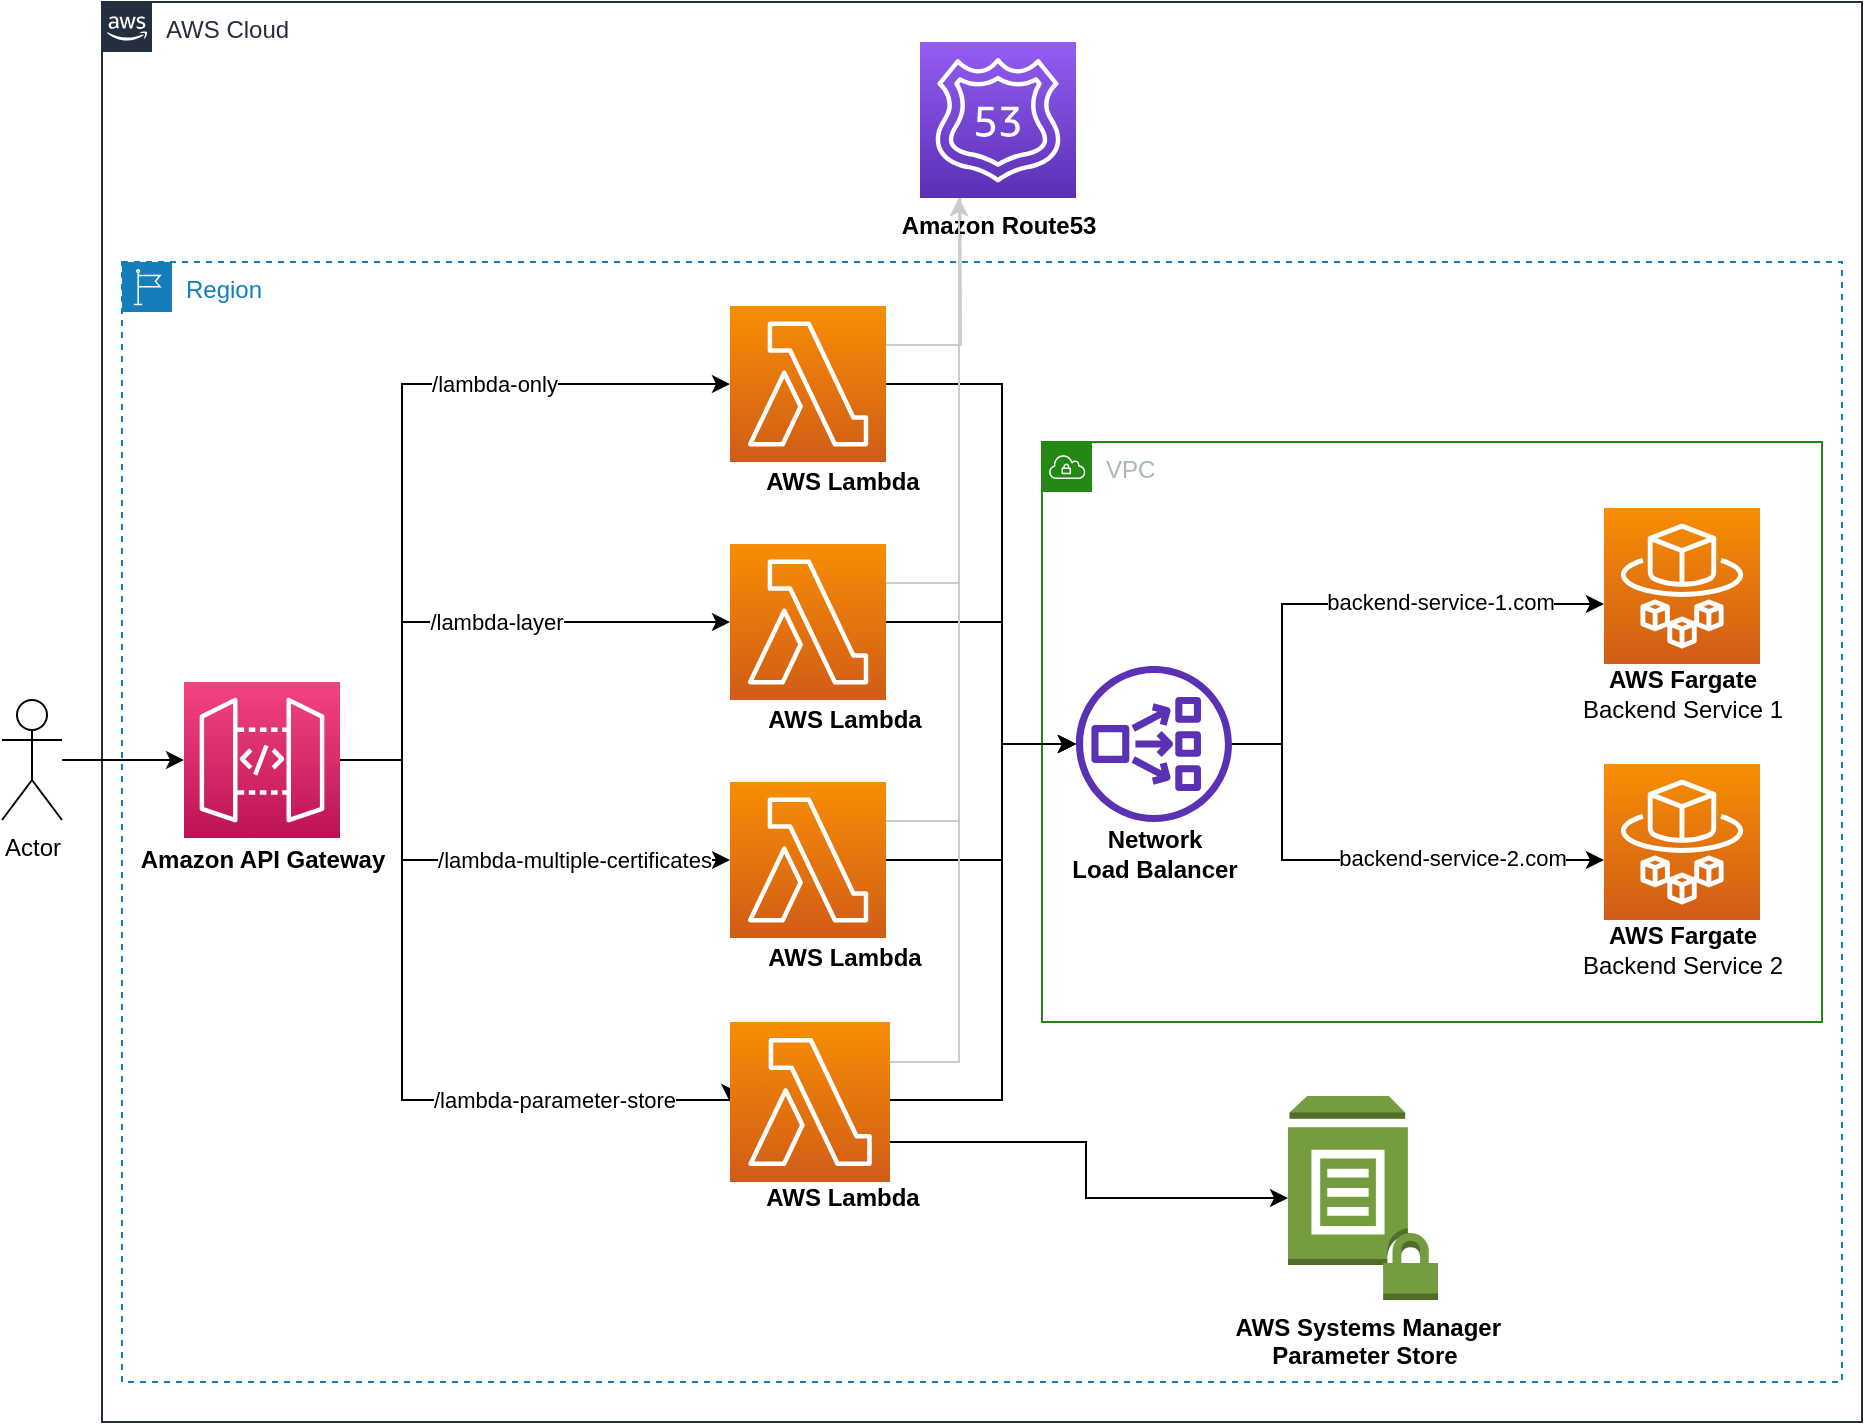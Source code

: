 <mxfile version="16.5.1" type="device" pages="6"><diagram id="MhpZDd6aWnfYThBoB_Y1" name="Overall Architecture"><mxGraphModel dx="1666" dy="860" grid="1" gridSize="10" guides="1" tooltips="1" connect="1" arrows="1" fold="1" page="1" pageScale="1" pageWidth="827" pageHeight="1169" math="0" shadow="0"><root><mxCell id="0"/><mxCell id="1" parent="0"/><mxCell id="s_FRf9hrB2kqXXOxKZpc-1" value="AWS Cloud" style="points=[[0,0],[0.25,0],[0.5,0],[0.75,0],[1,0],[1,0.25],[1,0.5],[1,0.75],[1,1],[0.75,1],[0.5,1],[0.25,1],[0,1],[0,0.75],[0,0.5],[0,0.25]];outlineConnect=0;gradientColor=none;html=1;whiteSpace=wrap;fontSize=12;fontStyle=0;shape=mxgraph.aws4.group;grIcon=mxgraph.aws4.group_aws_cloud_alt;strokeColor=#232F3E;fillColor=none;verticalAlign=top;align=left;spacingLeft=30;fontColor=#232F3E;dashed=0;" parent="1" vertex="1"><mxGeometry x="110" y="50" width="880" height="710" as="geometry"/></mxCell><mxCell id="s_FRf9hrB2kqXXOxKZpc-2" value="Region" style="points=[[0,0],[0.25,0],[0.5,0],[0.75,0],[1,0],[1,0.25],[1,0.5],[1,0.75],[1,1],[0.75,1],[0.5,1],[0.25,1],[0,1],[0,0.75],[0,0.5],[0,0.25]];outlineConnect=0;gradientColor=none;html=1;whiteSpace=wrap;fontSize=12;fontStyle=0;shape=mxgraph.aws4.group;grIcon=mxgraph.aws4.group_region;strokeColor=#147EBA;fillColor=none;verticalAlign=top;align=left;spacingLeft=30;fontColor=#147EBA;dashed=1;" parent="1" vertex="1"><mxGeometry x="120" y="180" width="860" height="560" as="geometry"/></mxCell><mxCell id="s_FRf9hrB2kqXXOxKZpc-3" value="/lambda-only" style="edgeStyle=orthogonalEdgeStyle;rounded=0;orthogonalLoop=1;jettySize=auto;html=1;entryX=0;entryY=0.5;entryDx=0;entryDy=0;entryPerimeter=0;" parent="1" source="s_FRf9hrB2kqXXOxKZpc-7" target="s_FRf9hrB2kqXXOxKZpc-12" edge="1"><mxGeometry x="0.381" relative="1" as="geometry"><Array as="points"><mxPoint x="260" y="429"/><mxPoint x="260" y="241"/></Array><mxPoint as="offset"/></mxGeometry></mxCell><mxCell id="s_FRf9hrB2kqXXOxKZpc-4" value="/lambda-parameter-store" style="edgeStyle=orthogonalEdgeStyle;rounded=0;orthogonalLoop=1;jettySize=auto;html=1;entryX=0;entryY=0.5;entryDx=0;entryDy=0;entryPerimeter=0;" parent="1" source="s_FRf9hrB2kqXXOxKZpc-7" target="s_FRf9hrB2kqXXOxKZpc-19" edge="1"><mxGeometry x="0.512" relative="1" as="geometry"><Array as="points"><mxPoint x="260" y="429"/><mxPoint x="260" y="599"/></Array><mxPoint as="offset"/></mxGeometry></mxCell><mxCell id="s_FRf9hrB2kqXXOxKZpc-5" value="/lambda-multiple-certificates" style="edgeStyle=orthogonalEdgeStyle;rounded=0;orthogonalLoop=1;jettySize=auto;html=1;entryX=0;entryY=0.5;entryDx=0;entryDy=0;entryPerimeter=0;" parent="1" source="s_FRf9hrB2kqXXOxKZpc-7" target="s_FRf9hrB2kqXXOxKZpc-16" edge="1"><mxGeometry x="0.36" relative="1" as="geometry"><Array as="points"><mxPoint x="260" y="429"/><mxPoint x="260" y="479"/></Array><mxPoint as="offset"/></mxGeometry></mxCell><mxCell id="s_FRf9hrB2kqXXOxKZpc-6" value="/lambda-layer" style="edgeStyle=orthogonalEdgeStyle;rounded=0;orthogonalLoop=1;jettySize=auto;html=1;entryX=0;entryY=0.5;entryDx=0;entryDy=0;entryPerimeter=0;" parent="1" source="s_FRf9hrB2kqXXOxKZpc-7" target="s_FRf9hrB2kqXXOxKZpc-14" edge="1"><mxGeometry x="0.11" relative="1" as="geometry"><Array as="points"><mxPoint x="260" y="429"/><mxPoint x="260" y="360"/></Array><mxPoint as="offset"/></mxGeometry></mxCell><mxCell id="s_FRf9hrB2kqXXOxKZpc-7" value="" style="points=[[0,0,0],[0.25,0,0],[0.5,0,0],[0.75,0,0],[1,0,0],[0,1,0],[0.25,1,0],[0.5,1,0],[0.75,1,0],[1,1,0],[0,0.25,0],[0,0.5,0],[0,0.75,0],[1,0.25,0],[1,0.5,0],[1,0.75,0]];outlineConnect=0;fontColor=#232F3E;gradientColor=#F34482;gradientDirection=north;fillColor=#BC1356;strokeColor=#ffffff;dashed=0;verticalLabelPosition=bottom;verticalAlign=top;align=center;html=1;fontSize=12;fontStyle=0;aspect=fixed;shape=mxgraph.aws4.resourceIcon;resIcon=mxgraph.aws4.api_gateway;" parent="1" vertex="1"><mxGeometry x="151" y="390" width="78" height="78" as="geometry"/></mxCell><mxCell id="s_FRf9hrB2kqXXOxKZpc-8" value="VPC" style="points=[[0,0],[0.25,0],[0.5,0],[0.75,0],[1,0],[1,0.25],[1,0.5],[1,0.75],[1,1],[0.75,1],[0.5,1],[0.25,1],[0,1],[0,0.75],[0,0.5],[0,0.25]];outlineConnect=0;gradientColor=none;html=1;whiteSpace=wrap;fontSize=12;fontStyle=0;shape=mxgraph.aws4.group;grIcon=mxgraph.aws4.group_vpc;strokeColor=#248814;fillColor=none;verticalAlign=top;align=left;spacingLeft=30;fontColor=#AAB7B8;dashed=0;" parent="1" vertex="1"><mxGeometry x="580" y="270" width="390" height="290" as="geometry"/></mxCell><mxCell id="s_FRf9hrB2kqXXOxKZpc-10" style="edgeStyle=orthogonalEdgeStyle;rounded=0;orthogonalLoop=1;jettySize=auto;html=1;exitX=1;exitY=0.25;exitDx=0;exitDy=0;exitPerimeter=0;strokeColor=#CCCCCC;" parent="1" source="s_FRf9hrB2kqXXOxKZpc-12" edge="1"><mxGeometry relative="1" as="geometry"><mxPoint x="539" y="108" as="targetPoint"/></mxGeometry></mxCell><mxCell id="s_FRf9hrB2kqXXOxKZpc-11" style="edgeStyle=orthogonalEdgeStyle;rounded=0;orthogonalLoop=1;jettySize=auto;html=1;" parent="1" source="s_FRf9hrB2kqXXOxKZpc-12" target="s_FRf9hrB2kqXXOxKZpc-34" edge="1"><mxGeometry relative="1" as="geometry"><Array as="points"><mxPoint x="560" y="241"/><mxPoint x="560" y="421"/></Array></mxGeometry></mxCell><mxCell id="s_FRf9hrB2kqXXOxKZpc-12" value="" style="points=[[0,0,0],[0.25,0,0],[0.5,0,0],[0.75,0,0],[1,0,0],[0,1,0],[0.25,1,0],[0.5,1,0],[0.75,1,0],[1,1,0],[0,0.25,0],[0,0.5,0],[0,0.75,0],[1,0.25,0],[1,0.5,0],[1,0.75,0]];outlineConnect=0;fontColor=#232F3E;gradientColor=#F78E04;gradientDirection=north;fillColor=#D05C17;strokeColor=#ffffff;dashed=0;verticalLabelPosition=bottom;verticalAlign=top;align=center;html=1;fontSize=12;fontStyle=0;aspect=fixed;shape=mxgraph.aws4.resourceIcon;resIcon=mxgraph.aws4.lambda;" parent="1" vertex="1"><mxGeometry x="424" y="202" width="78" height="78" as="geometry"/></mxCell><mxCell id="s_FRf9hrB2kqXXOxKZpc-13" style="edgeStyle=orthogonalEdgeStyle;rounded=0;orthogonalLoop=1;jettySize=auto;html=1;" parent="1" source="s_FRf9hrB2kqXXOxKZpc-14" target="s_FRf9hrB2kqXXOxKZpc-34" edge="1"><mxGeometry relative="1" as="geometry"><Array as="points"><mxPoint x="560" y="360"/><mxPoint x="560" y="421"/></Array></mxGeometry></mxCell><mxCell id="s_FRf9hrB2kqXXOxKZpc-14" value="" style="points=[[0,0,0],[0.25,0,0],[0.5,0,0],[0.75,0,0],[1,0,0],[0,1,0],[0.25,1,0],[0.5,1,0],[0.75,1,0],[1,1,0],[0,0.25,0],[0,0.5,0],[0,0.75,0],[1,0.25,0],[1,0.5,0],[1,0.75,0]];outlineConnect=0;fontColor=#232F3E;gradientColor=#F78E04;gradientDirection=north;fillColor=#D05C17;strokeColor=#ffffff;dashed=0;verticalLabelPosition=bottom;verticalAlign=top;align=center;html=1;fontSize=12;fontStyle=0;aspect=fixed;shape=mxgraph.aws4.resourceIcon;resIcon=mxgraph.aws4.lambda;" parent="1" vertex="1"><mxGeometry x="424" y="321" width="78" height="78" as="geometry"/></mxCell><mxCell id="s_FRf9hrB2kqXXOxKZpc-15" style="edgeStyle=orthogonalEdgeStyle;rounded=0;orthogonalLoop=1;jettySize=auto;html=1;" parent="1" source="s_FRf9hrB2kqXXOxKZpc-16" target="s_FRf9hrB2kqXXOxKZpc-34" edge="1"><mxGeometry relative="1" as="geometry"><Array as="points"><mxPoint x="560" y="479"/><mxPoint x="560" y="421"/></Array></mxGeometry></mxCell><mxCell id="s_FRf9hrB2kqXXOxKZpc-16" value="" style="points=[[0,0,0],[0.25,0,0],[0.5,0,0],[0.75,0,0],[1,0,0],[0,1,0],[0.25,1,0],[0.5,1,0],[0.75,1,0],[1,1,0],[0,0.25,0],[0,0.5,0],[0,0.75,0],[1,0.25,0],[1,0.5,0],[1,0.75,0]];outlineConnect=0;fontColor=#232F3E;gradientColor=#F78E04;gradientDirection=north;fillColor=#D05C17;strokeColor=#ffffff;dashed=0;verticalLabelPosition=bottom;verticalAlign=top;align=center;html=1;fontSize=12;fontStyle=0;aspect=fixed;shape=mxgraph.aws4.resourceIcon;resIcon=mxgraph.aws4.lambda;" parent="1" vertex="1"><mxGeometry x="424" y="440" width="78" height="78" as="geometry"/></mxCell><mxCell id="s_FRf9hrB2kqXXOxKZpc-18" style="edgeStyle=orthogonalEdgeStyle;rounded=0;orthogonalLoop=1;jettySize=auto;html=1;" parent="1" source="s_FRf9hrB2kqXXOxKZpc-19" target="s_FRf9hrB2kqXXOxKZpc-34" edge="1"><mxGeometry relative="1" as="geometry"><Array as="points"><mxPoint x="560" y="599"/><mxPoint x="560" y="421"/></Array></mxGeometry></mxCell><mxCell id="N-yUH4QKTI9oYyl8wzSP-1" style="edgeStyle=orthogonalEdgeStyle;rounded=0;orthogonalLoop=1;jettySize=auto;html=1;" edge="1" parent="1" source="s_FRf9hrB2kqXXOxKZpc-19" target="s_FRf9hrB2kqXXOxKZpc-23"><mxGeometry relative="1" as="geometry"><Array as="points"><mxPoint x="602" y="620"/><mxPoint x="602" y="648"/></Array></mxGeometry></mxCell><mxCell id="s_FRf9hrB2kqXXOxKZpc-19" value="" style="points=[[0,0,0],[0.25,0,0],[0.5,0,0],[0.75,0,0],[1,0,0],[0,1,0],[0.25,1,0],[0.5,1,0],[0.75,1,0],[1,1,0],[0,0.25,0],[0,0.5,0],[0,0.75,0],[1,0.25,0],[1,0.5,0],[1,0.75,0]];outlineConnect=0;fontColor=#232F3E;gradientColor=#F78E04;gradientDirection=north;fillColor=#D05C17;strokeColor=#ffffff;dashed=0;verticalLabelPosition=bottom;verticalAlign=top;align=center;html=1;fontSize=12;fontStyle=0;aspect=fixed;shape=mxgraph.aws4.resourceIcon;resIcon=mxgraph.aws4.lambda;" parent="1" vertex="1"><mxGeometry x="424" y="560" width="80" height="80" as="geometry"/></mxCell><mxCell id="s_FRf9hrB2kqXXOxKZpc-20" style="edgeStyle=orthogonalEdgeStyle;rounded=0;orthogonalLoop=1;jettySize=auto;html=1;entryX=0;entryY=0.5;entryDx=0;entryDy=0;entryPerimeter=0;" parent="1" source="s_FRf9hrB2kqXXOxKZpc-21" target="s_FRf9hrB2kqXXOxKZpc-7" edge="1"><mxGeometry relative="1" as="geometry"/></mxCell><mxCell id="s_FRf9hrB2kqXXOxKZpc-21" value="Actor" style="shape=umlActor;verticalLabelPosition=bottom;verticalAlign=top;html=1;outlineConnect=0;" parent="1" vertex="1"><mxGeometry x="60" y="399" width="30" height="60" as="geometry"/></mxCell><mxCell id="s_FRf9hrB2kqXXOxKZpc-22" value="" style="points=[[0,0,0],[0.25,0,0],[0.5,0,0],[0.75,0,0],[1,0,0],[0,1,0],[0.25,1,0],[0.5,1,0],[0.75,1,0],[1,1,0],[0,0.25,0],[0,0.5,0],[0,0.75,0],[1,0.25,0],[1,0.5,0],[1,0.75,0]];outlineConnect=0;fontColor=#232F3E;gradientColor=#F78E04;gradientDirection=north;fillColor=#D05C17;strokeColor=#ffffff;dashed=0;verticalLabelPosition=bottom;verticalAlign=top;align=center;html=1;fontSize=12;fontStyle=0;aspect=fixed;shape=mxgraph.aws4.resourceIcon;resIcon=mxgraph.aws4.fargate;" parent="1" vertex="1"><mxGeometry x="861" y="431" width="78" height="78" as="geometry"/></mxCell><mxCell id="s_FRf9hrB2kqXXOxKZpc-23" value="&lt;b&gt;&amp;nbsp;AWS Systems Manager&lt;br&gt;Parameter Store&lt;/b&gt;" style="outlineConnect=0;dashed=0;verticalLabelPosition=bottom;verticalAlign=top;align=center;html=1;shape=mxgraph.aws3.parameter_store;fillColor=#759C3E;gradientColor=none;" parent="1" vertex="1"><mxGeometry x="703" y="597" width="75" height="102" as="geometry"/></mxCell><mxCell id="s_FRf9hrB2kqXXOxKZpc-24" value="&lt;b style=&quot;color: rgb(0 , 0 , 0)&quot;&gt;Amazon Route53&lt;/b&gt;" style="points=[[0,0,0],[0.25,0,0],[0.5,0,0],[0.75,0,0],[1,0,0],[0,1,0],[0.25,1,0],[0.5,1,0],[0.75,1,0],[1,1,0],[0,0.25,0],[0,0.5,0],[0,0.75,0],[1,0.25,0],[1,0.5,0],[1,0.75,0]];outlineConnect=0;fontColor=#232F3E;gradientColor=#945DF2;gradientDirection=north;fillColor=#5A30B5;strokeColor=#ffffff;dashed=0;verticalLabelPosition=bottom;verticalAlign=top;align=center;html=1;fontSize=12;fontStyle=0;aspect=fixed;shape=mxgraph.aws4.resourceIcon;resIcon=mxgraph.aws4.route_53;" parent="1" vertex="1"><mxGeometry x="519" y="70" width="78" height="78" as="geometry"/></mxCell><mxCell id="s_FRf9hrB2kqXXOxKZpc-25" style="edgeStyle=orthogonalEdgeStyle;rounded=0;orthogonalLoop=1;jettySize=auto;html=1;exitX=1;exitY=0.25;exitDx=0;exitDy=0;exitPerimeter=0;entryX=0.25;entryY=1;entryDx=0;entryDy=0;entryPerimeter=0;strokeColor=#CCCCCC;" parent="1" source="s_FRf9hrB2kqXXOxKZpc-14" target="s_FRf9hrB2kqXXOxKZpc-24" edge="1"><mxGeometry relative="1" as="geometry"><mxPoint x="529" y="231.5" as="sourcePoint"/><mxPoint x="548.5" y="78" as="targetPoint"/></mxGeometry></mxCell><mxCell id="s_FRf9hrB2kqXXOxKZpc-26" style="edgeStyle=orthogonalEdgeStyle;rounded=0;orthogonalLoop=1;jettySize=auto;html=1;exitX=1;exitY=0.25;exitDx=0;exitDy=0;exitPerimeter=0;entryX=0.25;entryY=1;entryDx=0;entryDy=0;entryPerimeter=0;strokeColor=#CCCCCC;" parent="1" source="s_FRf9hrB2kqXXOxKZpc-16" target="s_FRf9hrB2kqXXOxKZpc-24" edge="1"><mxGeometry relative="1" as="geometry"><mxPoint x="529" y="350.5" as="sourcePoint"/><mxPoint x="548.5" y="78" as="targetPoint"/></mxGeometry></mxCell><mxCell id="s_FRf9hrB2kqXXOxKZpc-27" style="edgeStyle=orthogonalEdgeStyle;rounded=0;orthogonalLoop=1;jettySize=auto;html=1;exitX=1;exitY=0.25;exitDx=0;exitDy=0;exitPerimeter=0;strokeColor=#CCCCCC;entryX=0.25;entryY=1;entryDx=0;entryDy=0;entryPerimeter=0;" parent="1" source="s_FRf9hrB2kqXXOxKZpc-19" target="s_FRf9hrB2kqXXOxKZpc-24" edge="1"><mxGeometry relative="1" as="geometry"><mxPoint x="529" y="469.5" as="sourcePoint"/><mxPoint x="540" y="110" as="targetPoint"/></mxGeometry></mxCell><mxCell id="s_FRf9hrB2kqXXOxKZpc-28" value="&lt;b&gt;Amazon API Gateway&lt;/b&gt;" style="text;html=1;resizable=0;autosize=1;align=center;verticalAlign=middle;points=[];fillColor=none;strokeColor=none;rounded=0;" parent="1" vertex="1"><mxGeometry x="120" y="469" width="140" height="20" as="geometry"/></mxCell><mxCell id="s_FRf9hrB2kqXXOxKZpc-29" value="&lt;b&gt;Network&lt;br&gt;Load Balancer&lt;br&gt;&lt;/b&gt;" style="text;html=1;resizable=0;autosize=1;align=center;verticalAlign=middle;points=[];fillColor=none;strokeColor=none;rounded=0;" parent="1" vertex="1"><mxGeometry x="586" y="461" width="100" height="30" as="geometry"/></mxCell><mxCell id="s_FRf9hrB2kqXXOxKZpc-30" value="&lt;b&gt;AWS Lambda&lt;/b&gt;" style="text;html=1;resizable=0;autosize=1;align=center;verticalAlign=middle;points=[];fillColor=none;strokeColor=none;rounded=0;" parent="1" vertex="1"><mxGeometry x="435" y="280" width="90" height="20" as="geometry"/></mxCell><mxCell id="s_FRf9hrB2kqXXOxKZpc-32" value="" style="edgeStyle=orthogonalEdgeStyle;rounded=0;orthogonalLoop=1;jettySize=auto;html=1;strokeColor=#000000;" parent="1" source="s_FRf9hrB2kqXXOxKZpc-34" target="s_FRf9hrB2kqXXOxKZpc-22" edge="1"><mxGeometry relative="1" as="geometry"><Array as="points"><mxPoint x="700" y="421"/><mxPoint x="700" y="479"/></Array></mxGeometry></mxCell><mxCell id="HND5RiJotAYheqy2FBol-2" value="backend-service-2.com" style="edgeLabel;html=1;align=center;verticalAlign=middle;resizable=0;points=[];" parent="s_FRf9hrB2kqXXOxKZpc-32" vertex="1" connectable="0"><mxGeometry x="0.377" y="1" relative="1" as="geometry"><mxPoint as="offset"/></mxGeometry></mxCell><mxCell id="s_FRf9hrB2kqXXOxKZpc-33" style="edgeStyle=orthogonalEdgeStyle;rounded=0;orthogonalLoop=1;jettySize=auto;html=1;" parent="1" source="s_FRf9hrB2kqXXOxKZpc-34" target="s_FRf9hrB2kqXXOxKZpc-36" edge="1"><mxGeometry relative="1" as="geometry"><Array as="points"><mxPoint x="700" y="421"/><mxPoint x="700" y="351"/></Array></mxGeometry></mxCell><mxCell id="HND5RiJotAYheqy2FBol-1" value="backend-service-1.com" style="edgeLabel;html=1;align=center;verticalAlign=middle;resizable=0;points=[];" parent="s_FRf9hrB2kqXXOxKZpc-33" vertex="1" connectable="0"><mxGeometry x="0.354" y="-1" relative="1" as="geometry"><mxPoint y="-2" as="offset"/></mxGeometry></mxCell><mxCell id="s_FRf9hrB2kqXXOxKZpc-34" value="" style="outlineConnect=0;fontColor=#232F3E;gradientColor=none;fillColor=#5A30B5;strokeColor=none;dashed=0;verticalLabelPosition=bottom;verticalAlign=top;align=center;html=1;fontSize=12;fontStyle=0;aspect=fixed;pointerEvents=1;shape=mxgraph.aws4.network_load_balancer;" parent="1" vertex="1"><mxGeometry x="597" y="382" width="78" height="78" as="geometry"/></mxCell><mxCell id="s_FRf9hrB2kqXXOxKZpc-35" value="&lt;b&gt;AWS Fargate&lt;/b&gt;&lt;br&gt;Backend Service 1" style="text;html=1;resizable=0;autosize=1;align=center;verticalAlign=middle;points=[];fillColor=none;strokeColor=none;rounded=0;" parent="1" vertex="1"><mxGeometry x="840" y="381" width="120" height="30" as="geometry"/></mxCell><mxCell id="s_FRf9hrB2kqXXOxKZpc-36" value="" style="points=[[0,0,0],[0.25,0,0],[0.5,0,0],[0.75,0,0],[1,0,0],[0,1,0],[0.25,1,0],[0.5,1,0],[0.75,1,0],[1,1,0],[0,0.25,0],[0,0.5,0],[0,0.75,0],[1,0.25,0],[1,0.5,0],[1,0.75,0]];outlineConnect=0;fontColor=#232F3E;gradientColor=#F78E04;gradientDirection=north;fillColor=#D05C17;strokeColor=#ffffff;dashed=0;verticalLabelPosition=bottom;verticalAlign=top;align=center;html=1;fontSize=12;fontStyle=0;aspect=fixed;shape=mxgraph.aws4.resourceIcon;resIcon=mxgraph.aws4.fargate;" parent="1" vertex="1"><mxGeometry x="861" y="303" width="78" height="78" as="geometry"/></mxCell><mxCell id="s_FRf9hrB2kqXXOxKZpc-38" value="&lt;b&gt;AWS Fargate&lt;/b&gt;&lt;br&gt;Backend Service 2" style="text;html=1;resizable=0;autosize=1;align=center;verticalAlign=middle;points=[];fillColor=none;strokeColor=none;rounded=0;" parent="1" vertex="1"><mxGeometry x="840" y="509" width="120" height="30" as="geometry"/></mxCell><mxCell id="s_FRf9hrB2kqXXOxKZpc-39" value="&lt;b&gt;AWS Lambda&lt;/b&gt;" style="text;html=1;resizable=0;autosize=1;align=center;verticalAlign=middle;points=[];fillColor=none;strokeColor=none;rounded=0;" parent="1" vertex="1"><mxGeometry x="435.5" y="399" width="90" height="20" as="geometry"/></mxCell><mxCell id="s_FRf9hrB2kqXXOxKZpc-40" value="&lt;b&gt;AWS Lambda&lt;/b&gt;" style="text;html=1;resizable=0;autosize=1;align=center;verticalAlign=middle;points=[];fillColor=none;strokeColor=none;rounded=0;" parent="1" vertex="1"><mxGeometry x="435.5" y="518" width="90" height="20" as="geometry"/></mxCell><mxCell id="s_FRf9hrB2kqXXOxKZpc-41" value="&lt;b&gt;AWS Lambda&lt;/b&gt;" style="text;html=1;resizable=0;autosize=1;align=center;verticalAlign=middle;points=[];fillColor=none;strokeColor=none;rounded=0;" parent="1" vertex="1"><mxGeometry x="435" y="638" width="90" height="20" as="geometry"/></mxCell></root></mxGraphModel></diagram><diagram name="Understanding mTLS in Lambda" id="hsp0MY10d-qVjtRXnxW5"><mxGraphModel dx="1666" dy="860" grid="1" gridSize="10" guides="1" tooltips="1" connect="1" arrows="1" fold="1" page="1" pageScale="1" pageWidth="827" pageHeight="1169" math="0" shadow="0"><root><mxCell id="_wjxX4aGDsCLuyd8ZhEU-0"/><mxCell id="_wjxX4aGDsCLuyd8ZhEU-1" parent="_wjxX4aGDsCLuyd8ZhEU-0"/><mxCell id="_wjxX4aGDsCLuyd8ZhEU-18" value="" style="whiteSpace=wrap;html=1;aspect=fixed;" parent="_wjxX4aGDsCLuyd8ZhEU-1" vertex="1"><mxGeometry x="71" y="80" width="240" height="240" as="geometry"/></mxCell><mxCell id="_wjxX4aGDsCLuyd8ZhEU-19" value="" style="points=[[0,0,0],[0.25,0,0],[0.5,0,0],[0.75,0,0],[1,0,0],[0,1,0],[0.25,1,0],[0.5,1,0],[0.75,1,0],[1,1,0],[0,0.25,0],[0,0.5,0],[0,0.75,0],[1,0.25,0],[1,0.5,0],[1,0.75,0]];outlineConnect=0;fontColor=#232F3E;gradientColor=#F78E04;gradientDirection=north;fillColor=#D05C17;strokeColor=#ffffff;dashed=0;verticalLabelPosition=bottom;verticalAlign=top;align=center;html=1;fontSize=12;fontStyle=0;aspect=fixed;shape=mxgraph.aws4.resourceIcon;resIcon=mxgraph.aws4.lambda;" parent="_wjxX4aGDsCLuyd8ZhEU-1" vertex="1"><mxGeometry x="71" y="80" width="40" height="40" as="geometry"/></mxCell><mxCell id="_wjxX4aGDsCLuyd8ZhEU-20" value="" style="whiteSpace=wrap;html=1;aspect=fixed;" parent="_wjxX4aGDsCLuyd8ZhEU-1" vertex="1"><mxGeometry x="481" y="80" width="240" height="240" as="geometry"/></mxCell><mxCell id="_wjxX4aGDsCLuyd8ZhEU-21" value="" style="points=[[0,0,0],[0.25,0,0],[0.5,0,0],[0.75,0,0],[1,0,0],[0,1,0],[0.25,1,0],[0.5,1,0],[0.75,1,0],[1,1,0],[0,0.25,0],[0,0.5,0],[0,0.75,0],[1,0.25,0],[1,0.5,0],[1,0.75,0]];outlineConnect=0;fontColor=#232F3E;gradientColor=#F78E04;gradientDirection=north;fillColor=#D05C17;strokeColor=#ffffff;dashed=0;verticalLabelPosition=bottom;verticalAlign=top;align=center;html=1;fontSize=12;fontStyle=0;aspect=fixed;shape=mxgraph.aws4.resourceIcon;resIcon=mxgraph.aws4.fargate;" parent="_wjxX4aGDsCLuyd8ZhEU-1" vertex="1"><mxGeometry x="481" y="80" width="40" height="40" as="geometry"/></mxCell><mxCell id="_wjxX4aGDsCLuyd8ZhEU-22" value="TrustStore" style="ellipse;whiteSpace=wrap;html=1;aspect=fixed;" parent="_wjxX4aGDsCLuyd8ZhEU-1" vertex="1"><mxGeometry x="150" y="110" width="80" height="80" as="geometry"/></mxCell><mxCell id="_wjxX4aGDsCLuyd8ZhEU-23" value="TrustStore" style="ellipse;whiteSpace=wrap;html=1;aspect=fixed;" parent="_wjxX4aGDsCLuyd8ZhEU-1" vertex="1"><mxGeometry x="561" y="218" width="80" height="80" as="geometry"/></mxCell><mxCell id="_wjxX4aGDsCLuyd8ZhEU-24" style="edgeStyle=orthogonalEdgeStyle;rounded=0;orthogonalLoop=1;jettySize=auto;html=1;entryX=0;entryY=0.5;entryDx=0;entryDy=0;" parent="_wjxX4aGDsCLuyd8ZhEU-1" source="_wjxX4aGDsCLuyd8ZhEU-26" target="_wjxX4aGDsCLuyd8ZhEU-23" edge="1"><mxGeometry relative="1" as="geometry"/></mxCell><mxCell id="_wjxX4aGDsCLuyd8ZhEU-25" value="Client Authentication" style="edgeLabel;html=1;align=center;verticalAlign=middle;resizable=0;points=[];" parent="_wjxX4aGDsCLuyd8ZhEU-24" vertex="1" connectable="0"><mxGeometry x="-0.146" relative="1" as="geometry"><mxPoint x="12" as="offset"/></mxGeometry></mxCell><mxCell id="_wjxX4aGDsCLuyd8ZhEU-26" value="KeyStore" style="rounded=0;whiteSpace=wrap;html=1;" parent="_wjxX4aGDsCLuyd8ZhEU-1" vertex="1"><mxGeometry x="130" y="228" width="120" height="60" as="geometry"/></mxCell><mxCell id="_wjxX4aGDsCLuyd8ZhEU-27" style="edgeStyle=orthogonalEdgeStyle;rounded=0;orthogonalLoop=1;jettySize=auto;html=1;" parent="_wjxX4aGDsCLuyd8ZhEU-1" source="_wjxX4aGDsCLuyd8ZhEU-29" target="_wjxX4aGDsCLuyd8ZhEU-22" edge="1"><mxGeometry relative="1" as="geometry"><Array as="points"><mxPoint x="521" y="150"/><mxPoint x="521" y="150"/></Array></mxGeometry></mxCell><mxCell id="_wjxX4aGDsCLuyd8ZhEU-28" value="Server Authentication" style="edgeLabel;html=1;align=center;verticalAlign=middle;resizable=0;points=[];" parent="_wjxX4aGDsCLuyd8ZhEU-27" vertex="1" connectable="0"><mxGeometry x="0.128" relative="1" as="geometry"><mxPoint x="25" as="offset"/></mxGeometry></mxCell><mxCell id="_wjxX4aGDsCLuyd8ZhEU-29" value="KeyStore" style="rounded=0;whiteSpace=wrap;html=1;" parent="_wjxX4aGDsCLuyd8ZhEU-1" vertex="1"><mxGeometry x="541" y="120" width="120" height="60" as="geometry"/></mxCell></root></mxGraphModel></diagram><diagram name="Cert in Lambda" id="7GYYCvjN1PwYKh_0Kbkb"><mxGraphModel dx="1666" dy="860" grid="1" gridSize="10" guides="1" tooltips="1" connect="1" arrows="1" fold="1" page="1" pageScale="1" pageWidth="827" pageHeight="1169" math="0" shadow="0"><root><mxCell id="qyp_npw5k-IPr1v4rj92-0"/><mxCell id="qyp_npw5k-IPr1v4rj92-1" parent="qyp_npw5k-IPr1v4rj92-0"/><mxCell id="qyp_npw5k-IPr1v4rj92-2" value="AWS Cloud" style="points=[[0,0],[0.25,0],[0.5,0],[0.75,0],[1,0],[1,0.25],[1,0.5],[1,0.75],[1,1],[0.75,1],[0.5,1],[0.25,1],[0,1],[0,0.75],[0,0.5],[0,0.25]];outlineConnect=0;gradientColor=none;html=1;whiteSpace=wrap;fontSize=12;fontStyle=0;shape=mxgraph.aws4.group;grIcon=mxgraph.aws4.group_aws_cloud_alt;strokeColor=#232F3E;fillColor=none;verticalAlign=top;align=left;spacingLeft=30;fontColor=#232F3E;dashed=0;" parent="qyp_npw5k-IPr1v4rj92-1" vertex="1"><mxGeometry x="308" y="150" width="712" height="280" as="geometry"/></mxCell><mxCell id="qyp_npw5k-IPr1v4rj92-3" value="Region" style="points=[[0,0],[0.25,0],[0.5,0],[0.75,0],[1,0],[1,0.25],[1,0.5],[1,0.75],[1,1],[0.75,1],[0.5,1],[0.25,1],[0,1],[0,0.75],[0,0.5],[0,0.25]];outlineConnect=0;gradientColor=none;html=1;whiteSpace=wrap;fontSize=12;fontStyle=0;shape=mxgraph.aws4.group;grIcon=mxgraph.aws4.group_region;strokeColor=#147EBA;fillColor=none;verticalAlign=top;align=left;spacingLeft=30;fontColor=#147EBA;dashed=1;" parent="qyp_npw5k-IPr1v4rj92-1" vertex="1"><mxGeometry x="328" y="180" width="672" height="230" as="geometry"/></mxCell><mxCell id="qyp_npw5k-IPr1v4rj92-9" value="VPC" style="points=[[0,0],[0.25,0],[0.5,0],[0.75,0],[1,0],[1,0.25],[1,0.5],[1,0.75],[1,1],[0.75,1],[0.5,1],[0.25,1],[0,1],[0,0.75],[0,0.5],[0,0.25]];outlineConnect=0;gradientColor=none;html=1;whiteSpace=wrap;fontSize=12;fontStyle=0;shape=mxgraph.aws4.group;grIcon=mxgraph.aws4.group_vpc;strokeColor=#248814;fillColor=none;verticalAlign=top;align=left;spacingLeft=30;fontColor=#AAB7B8;dashed=0;" parent="qyp_npw5k-IPr1v4rj92-1" vertex="1"><mxGeometry x="588" y="200" width="392" height="190" as="geometry"/></mxCell><mxCell id="qyp_npw5k-IPr1v4rj92-36" style="edgeStyle=orthogonalEdgeStyle;rounded=0;orthogonalLoop=1;jettySize=auto;html=1;" parent="qyp_npw5k-IPr1v4rj92-1" source="qyp_npw5k-IPr1v4rj92-8" target="qyp_npw5k-IPr1v4rj92-13" edge="1"><mxGeometry relative="1" as="geometry"/></mxCell><mxCell id="qyp_npw5k-IPr1v4rj92-8" value="&lt;b style=&quot;color: rgb(0 , 0 , 0)&quot;&gt;Amazon API Gateway&lt;/b&gt;" style="points=[[0,0,0],[0.25,0,0],[0.5,0,0],[0.75,0,0],[1,0,0],[0,1,0],[0.25,1,0],[0.5,1,0],[0.75,1,0],[1,1,0],[0,0.25,0],[0,0.5,0],[0,0.75,0],[1,0.25,0],[1,0.5,0],[1,0.75,0]];outlineConnect=0;fontColor=#232F3E;gradientColor=#F34482;gradientDirection=north;fillColor=#BC1356;strokeColor=#ffffff;dashed=0;verticalLabelPosition=bottom;verticalAlign=top;align=center;html=1;fontSize=12;fontStyle=0;aspect=fixed;shape=mxgraph.aws4.resourceIcon;resIcon=mxgraph.aws4.api_gateway;" parent="qyp_npw5k-IPr1v4rj92-1" vertex="1"><mxGeometry x="358" y="260" width="78" height="78" as="geometry"/></mxCell><mxCell id="xtYH2eI4YMw8i7k8FRVg-0" style="edgeStyle=orthogonalEdgeStyle;rounded=0;orthogonalLoop=1;jettySize=auto;html=1;" parent="qyp_npw5k-IPr1v4rj92-1" source="qyp_npw5k-IPr1v4rj92-13" target="qyp_npw5k-IPr1v4rj92-34" edge="1"><mxGeometry relative="1" as="geometry"/></mxCell><mxCell id="qyp_npw5k-IPr1v4rj92-13" value="&lt;b&gt;AWS Lambda&lt;/b&gt;" style="points=[[0,0,0],[0.25,0,0],[0.5,0,0],[0.75,0,0],[1,0,0],[0,1,0],[0.25,1,0],[0.5,1,0],[0.75,1,0],[1,1,0],[0,0.25,0],[0,0.5,0],[0,0.75,0],[1,0.25,0],[1,0.5,0],[1,0.75,0]];outlineConnect=0;fontColor=#232F3E;gradientColor=#F78E04;gradientDirection=north;fillColor=#D05C17;strokeColor=#ffffff;dashed=0;verticalLabelPosition=bottom;verticalAlign=top;align=center;html=1;fontSize=12;fontStyle=0;aspect=fixed;shape=mxgraph.aws4.resourceIcon;resIcon=mxgraph.aws4.lambda;" parent="qyp_npw5k-IPr1v4rj92-1" vertex="1"><mxGeometry x="488" y="260" width="78" height="78" as="geometry"/></mxCell><mxCell id="qyp_npw5k-IPr1v4rj92-21" style="edgeStyle=orthogonalEdgeStyle;rounded=0;orthogonalLoop=1;jettySize=auto;html=1;entryX=0;entryY=0.5;entryDx=0;entryDy=0;entryPerimeter=0;" parent="qyp_npw5k-IPr1v4rj92-1" source="qyp_npw5k-IPr1v4rj92-22" target="qyp_npw5k-IPr1v4rj92-8" edge="1"><mxGeometry relative="1" as="geometry"/></mxCell><mxCell id="qyp_npw5k-IPr1v4rj92-22" value="Actor" style="shape=umlActor;verticalLabelPosition=bottom;verticalAlign=top;html=1;outlineConnect=0;" parent="qyp_npw5k-IPr1v4rj92-1" vertex="1"><mxGeometry x="232" y="269" width="30" height="60" as="geometry"/></mxCell><mxCell id="qyp_npw5k-IPr1v4rj92-23" value="&lt;b style=&quot;color: rgb(0 , 0 , 0)&quot;&gt;AWS Fargate&lt;/b&gt;" style="points=[[0,0,0],[0.25,0,0],[0.5,0,0],[0.75,0,0],[1,0,0],[0,1,0],[0.25,1,0],[0.5,1,0],[0.75,1,0],[1,1,0],[0,0.25,0],[0,0.5,0],[0,0.75,0],[1,0.25,0],[1,0.5,0],[1,0.75,0]];outlineConnect=0;fontColor=#232F3E;gradientColor=#F78E04;gradientDirection=north;fillColor=#D05C17;strokeColor=#ffffff;dashed=0;verticalLabelPosition=bottom;verticalAlign=top;align=center;html=1;fontSize=12;fontStyle=0;aspect=fixed;shape=mxgraph.aws4.resourceIcon;resIcon=mxgraph.aws4.fargate;" parent="qyp_npw5k-IPr1v4rj92-1" vertex="1"><mxGeometry x="881" y="260" width="78" height="78" as="geometry"/></mxCell><mxCell id="qyp_npw5k-IPr1v4rj92-25" value="&lt;b&gt;Private Hosted Zone&lt;/b&gt;" style="points=[[0,0,0],[0.25,0,0],[0.5,0,0],[0.75,0,0],[1,0,0],[0,1,0],[0.25,1,0],[0.5,1,0],[0.75,1,0],[1,1,0],[0,0.25,0],[0,0.5,0],[0,0.75,0],[1,0.25,0],[1,0.5,0],[1,0.75,0]];outlineConnect=0;fontColor=#232F3E;gradientColor=#945DF2;gradientDirection=north;fillColor=#5A30B5;strokeColor=#ffffff;dashed=0;verticalLabelPosition=bottom;verticalAlign=top;align=center;html=1;fontSize=12;fontStyle=0;aspect=fixed;shape=mxgraph.aws4.resourceIcon;resIcon=mxgraph.aws4.route_53;" parent="qyp_npw5k-IPr1v4rj92-1" vertex="1"><mxGeometry x="660" y="220" width="40" height="40" as="geometry"/></mxCell><mxCell id="qyp_npw5k-IPr1v4rj92-30" value="&lt;b&gt;&lt;br&gt;&lt;/b&gt;" style="text;html=1;resizable=0;autosize=1;align=center;verticalAlign=middle;points=[];fillColor=none;strokeColor=none;rounded=0;" parent="qyp_npw5k-IPr1v4rj92-1" vertex="1"><mxGeometry x="833" y="345" width="20" height="20" as="geometry"/></mxCell><mxCell id="qyp_npw5k-IPr1v4rj92-33" value="" style="edgeStyle=orthogonalEdgeStyle;rounded=0;orthogonalLoop=1;jettySize=auto;html=1;strokeColor=#000000;" parent="qyp_npw5k-IPr1v4rj92-1" source="qyp_npw5k-IPr1v4rj92-34" target="qyp_npw5k-IPr1v4rj92-23" edge="1"><mxGeometry relative="1" as="geometry"/></mxCell><mxCell id="qyp_npw5k-IPr1v4rj92-34" value="&lt;b style=&quot;color: rgb(0 , 0 , 0)&quot;&gt;Network&lt;br&gt;Load Balancer&lt;/b&gt;" style="outlineConnect=0;fontColor=#232F3E;gradientColor=none;fillColor=#5A30B5;strokeColor=none;dashed=0;verticalLabelPosition=bottom;verticalAlign=top;align=center;html=1;fontSize=12;fontStyle=0;aspect=fixed;pointerEvents=1;shape=mxgraph.aws4.network_load_balancer;" parent="qyp_npw5k-IPr1v4rj92-1" vertex="1"><mxGeometry x="752" y="260" width="78" height="78" as="geometry"/></mxCell></root></mxGraphModel></diagram><diagram name="Cert in Lambda Layer" id="bYF0zQzuFcDHRs9yppwx"><mxGraphModel dx="1666" dy="860" grid="1" gridSize="10" guides="1" tooltips="1" connect="1" arrows="1" fold="1" page="1" pageScale="1" pageWidth="827" pageHeight="1169" math="0" shadow="0"><root><mxCell id="1CyrNkAqCgRbtAjnrxDG-0"/><mxCell id="1CyrNkAqCgRbtAjnrxDG-1" parent="1CyrNkAqCgRbtAjnrxDG-0"/><mxCell id="1CyrNkAqCgRbtAjnrxDG-2" value="AWS Cloud" style="points=[[0,0],[0.25,0],[0.5,0],[0.75,0],[1,0],[1,0.25],[1,0.5],[1,0.75],[1,1],[0.75,1],[0.5,1],[0.25,1],[0,1],[0,0.75],[0,0.5],[0,0.25]];outlineConnect=0;gradientColor=none;html=1;whiteSpace=wrap;fontSize=12;fontStyle=0;shape=mxgraph.aws4.group;grIcon=mxgraph.aws4.group_aws_cloud_alt;strokeColor=#232F3E;fillColor=none;verticalAlign=top;align=left;spacingLeft=30;fontColor=#232F3E;dashed=0;" parent="1CyrNkAqCgRbtAjnrxDG-1" vertex="1"><mxGeometry x="308" y="150" width="712" height="280" as="geometry"/></mxCell><mxCell id="1CyrNkAqCgRbtAjnrxDG-3" value="Region" style="points=[[0,0],[0.25,0],[0.5,0],[0.75,0],[1,0],[1,0.25],[1,0.5],[1,0.75],[1,1],[0.75,1],[0.5,1],[0.25,1],[0,1],[0,0.75],[0,0.5],[0,0.25]];outlineConnect=0;gradientColor=none;html=1;whiteSpace=wrap;fontSize=12;fontStyle=0;shape=mxgraph.aws4.group;grIcon=mxgraph.aws4.group_region;strokeColor=#147EBA;fillColor=none;verticalAlign=top;align=left;spacingLeft=30;fontColor=#147EBA;dashed=1;" parent="1CyrNkAqCgRbtAjnrxDG-1" vertex="1"><mxGeometry x="328" y="180" width="672" height="230" as="geometry"/></mxCell><mxCell id="1CyrNkAqCgRbtAjnrxDG-4" value="VPC" style="points=[[0,0],[0.25,0],[0.5,0],[0.75,0],[1,0],[1,0.25],[1,0.5],[1,0.75],[1,1],[0.75,1],[0.5,1],[0.25,1],[0,1],[0,0.75],[0,0.5],[0,0.25]];outlineConnect=0;gradientColor=none;html=1;whiteSpace=wrap;fontSize=12;fontStyle=0;shape=mxgraph.aws4.group;grIcon=mxgraph.aws4.group_vpc;strokeColor=#248814;fillColor=none;verticalAlign=top;align=left;spacingLeft=30;fontColor=#AAB7B8;dashed=0;" parent="1CyrNkAqCgRbtAjnrxDG-1" vertex="1"><mxGeometry x="588" y="200" width="392" height="190" as="geometry"/></mxCell><mxCell id="1CyrNkAqCgRbtAjnrxDG-5" style="edgeStyle=orthogonalEdgeStyle;rounded=0;orthogonalLoop=1;jettySize=auto;html=1;" parent="1CyrNkAqCgRbtAjnrxDG-1" source="1CyrNkAqCgRbtAjnrxDG-6" target="1CyrNkAqCgRbtAjnrxDG-8" edge="1"><mxGeometry relative="1" as="geometry"/></mxCell><mxCell id="1CyrNkAqCgRbtAjnrxDG-6" value="&lt;b style=&quot;color: rgb(0 , 0 , 0)&quot;&gt;Amazon API Gateway&lt;/b&gt;" style="points=[[0,0,0],[0.25,0,0],[0.5,0,0],[0.75,0,0],[1,0,0],[0,1,0],[0.25,1,0],[0.5,1,0],[0.75,1,0],[1,1,0],[0,0.25,0],[0,0.5,0],[0,0.75,0],[1,0.25,0],[1,0.5,0],[1,0.75,0]];outlineConnect=0;fontColor=#232F3E;gradientColor=#F34482;gradientDirection=north;fillColor=#BC1356;strokeColor=#ffffff;dashed=0;verticalLabelPosition=bottom;verticalAlign=top;align=center;html=1;fontSize=12;fontStyle=0;aspect=fixed;shape=mxgraph.aws4.resourceIcon;resIcon=mxgraph.aws4.api_gateway;" parent="1CyrNkAqCgRbtAjnrxDG-1" vertex="1"><mxGeometry x="358" y="260" width="78" height="78" as="geometry"/></mxCell><mxCell id="1CyrNkAqCgRbtAjnrxDG-7" style="edgeStyle=orthogonalEdgeStyle;rounded=0;orthogonalLoop=1;jettySize=auto;html=1;" parent="1CyrNkAqCgRbtAjnrxDG-1" source="1CyrNkAqCgRbtAjnrxDG-8" target="1CyrNkAqCgRbtAjnrxDG-15" edge="1"><mxGeometry relative="1" as="geometry"/></mxCell><mxCell id="1CyrNkAqCgRbtAjnrxDG-8" value="&lt;b&gt;AWS Lambda&lt;br&gt;with KeyStore in &lt;br&gt;Lambda Layer&lt;br&gt;&lt;/b&gt;" style="points=[[0,0,0],[0.25,0,0],[0.5,0,0],[0.75,0,0],[1,0,0],[0,1,0],[0.25,1,0],[0.5,1,0],[0.75,1,0],[1,1,0],[0,0.25,0],[0,0.5,0],[0,0.75,0],[1,0.25,0],[1,0.5,0],[1,0.75,0]];outlineConnect=0;fontColor=#232F3E;gradientColor=#F78E04;gradientDirection=north;fillColor=#D05C17;strokeColor=#ffffff;dashed=0;verticalLabelPosition=bottom;verticalAlign=top;align=center;html=1;fontSize=12;fontStyle=0;aspect=fixed;shape=mxgraph.aws4.resourceIcon;resIcon=mxgraph.aws4.lambda;" parent="1CyrNkAqCgRbtAjnrxDG-1" vertex="1"><mxGeometry x="488" y="260" width="78" height="78" as="geometry"/></mxCell><mxCell id="1CyrNkAqCgRbtAjnrxDG-9" style="edgeStyle=orthogonalEdgeStyle;rounded=0;orthogonalLoop=1;jettySize=auto;html=1;entryX=0;entryY=0.5;entryDx=0;entryDy=0;entryPerimeter=0;" parent="1CyrNkAqCgRbtAjnrxDG-1" source="1CyrNkAqCgRbtAjnrxDG-10" target="1CyrNkAqCgRbtAjnrxDG-6" edge="1"><mxGeometry relative="1" as="geometry"/></mxCell><mxCell id="1CyrNkAqCgRbtAjnrxDG-10" value="Actor" style="shape=umlActor;verticalLabelPosition=bottom;verticalAlign=top;html=1;outlineConnect=0;" parent="1CyrNkAqCgRbtAjnrxDG-1" vertex="1"><mxGeometry x="232" y="269" width="30" height="60" as="geometry"/></mxCell><mxCell id="1CyrNkAqCgRbtAjnrxDG-11" value="&lt;b style=&quot;color: rgb(0 , 0 , 0)&quot;&gt;AWS Fargate&lt;/b&gt;" style="points=[[0,0,0],[0.25,0,0],[0.5,0,0],[0.75,0,0],[1,0,0],[0,1,0],[0.25,1,0],[0.5,1,0],[0.75,1,0],[1,1,0],[0,0.25,0],[0,0.5,0],[0,0.75,0],[1,0.25,0],[1,0.5,0],[1,0.75,0]];outlineConnect=0;fontColor=#232F3E;gradientColor=#F78E04;gradientDirection=north;fillColor=#D05C17;strokeColor=#ffffff;dashed=0;verticalLabelPosition=bottom;verticalAlign=top;align=center;html=1;fontSize=12;fontStyle=0;aspect=fixed;shape=mxgraph.aws4.resourceIcon;resIcon=mxgraph.aws4.fargate;" parent="1CyrNkAqCgRbtAjnrxDG-1" vertex="1"><mxGeometry x="881" y="260" width="78" height="78" as="geometry"/></mxCell><mxCell id="1CyrNkAqCgRbtAjnrxDG-12" value="&lt;b&gt;Private Hosted Zone&lt;/b&gt;" style="points=[[0,0,0],[0.25,0,0],[0.5,0,0],[0.75,0,0],[1,0,0],[0,1,0],[0.25,1,0],[0.5,1,0],[0.75,1,0],[1,1,0],[0,0.25,0],[0,0.5,0],[0,0.75,0],[1,0.25,0],[1,0.5,0],[1,0.75,0]];outlineConnect=0;fontColor=#232F3E;gradientColor=#945DF2;gradientDirection=north;fillColor=#5A30B5;strokeColor=#ffffff;dashed=0;verticalLabelPosition=bottom;verticalAlign=top;align=center;html=1;fontSize=12;fontStyle=0;aspect=fixed;shape=mxgraph.aws4.resourceIcon;resIcon=mxgraph.aws4.route_53;" parent="1CyrNkAqCgRbtAjnrxDG-1" vertex="1"><mxGeometry x="660" y="220" width="40" height="40" as="geometry"/></mxCell><mxCell id="1CyrNkAqCgRbtAjnrxDG-13" value="&lt;b&gt;&lt;br&gt;&lt;/b&gt;" style="text;html=1;resizable=0;autosize=1;align=center;verticalAlign=middle;points=[];fillColor=none;strokeColor=none;rounded=0;" parent="1CyrNkAqCgRbtAjnrxDG-1" vertex="1"><mxGeometry x="833" y="345" width="20" height="20" as="geometry"/></mxCell><mxCell id="1CyrNkAqCgRbtAjnrxDG-14" value="" style="edgeStyle=orthogonalEdgeStyle;rounded=0;orthogonalLoop=1;jettySize=auto;html=1;strokeColor=#000000;" parent="1CyrNkAqCgRbtAjnrxDG-1" source="1CyrNkAqCgRbtAjnrxDG-15" target="1CyrNkAqCgRbtAjnrxDG-11" edge="1"><mxGeometry relative="1" as="geometry"/></mxCell><mxCell id="1CyrNkAqCgRbtAjnrxDG-15" value="&lt;b style=&quot;color: rgb(0 , 0 , 0)&quot;&gt;Network&lt;br&gt;Load Balancer&lt;/b&gt;" style="outlineConnect=0;fontColor=#232F3E;gradientColor=none;fillColor=#5A30B5;strokeColor=none;dashed=0;verticalLabelPosition=bottom;verticalAlign=top;align=center;html=1;fontSize=12;fontStyle=0;aspect=fixed;pointerEvents=1;shape=mxgraph.aws4.network_load_balancer;" parent="1CyrNkAqCgRbtAjnrxDG-1" vertex="1"><mxGeometry x="752" y="260" width="78" height="78" as="geometry"/></mxCell></root></mxGraphModel></diagram><diagram name="Cert in Parameter Store" id="Cpy8z9TEBLQb0i32S8RK"><mxGraphModel dx="1666" dy="860" grid="1" gridSize="10" guides="1" tooltips="1" connect="1" arrows="1" fold="1" page="1" pageScale="1" pageWidth="827" pageHeight="1169" math="0" shadow="0"><root><mxCell id="Hjbacq54eP4hegbtvyGd-0"/><mxCell id="Hjbacq54eP4hegbtvyGd-1" parent="Hjbacq54eP4hegbtvyGd-0"/><mxCell id="Hjbacq54eP4hegbtvyGd-2" value="AWS Cloud" style="points=[[0,0],[0.25,0],[0.5,0],[0.75,0],[1,0],[1,0.25],[1,0.5],[1,0.75],[1,1],[0.75,1],[0.5,1],[0.25,1],[0,1],[0,0.75],[0,0.5],[0,0.25]];outlineConnect=0;gradientColor=none;html=1;whiteSpace=wrap;fontSize=12;fontStyle=0;shape=mxgraph.aws4.group;grIcon=mxgraph.aws4.group_aws_cloud_alt;strokeColor=#232F3E;fillColor=none;verticalAlign=top;align=left;spacingLeft=30;fontColor=#232F3E;dashed=0;" parent="Hjbacq54eP4hegbtvyGd-1" vertex="1"><mxGeometry x="330" y="80" width="710" height="440" as="geometry"/></mxCell><mxCell id="Hjbacq54eP4hegbtvyGd-3" value="Region" style="points=[[0,0],[0.25,0],[0.5,0],[0.75,0],[1,0],[1,0.25],[1,0.5],[1,0.75],[1,1],[0.75,1],[0.5,1],[0.25,1],[0,1],[0,0.75],[0,0.5],[0,0.25]];outlineConnect=0;gradientColor=none;html=1;whiteSpace=wrap;fontSize=12;fontStyle=0;shape=mxgraph.aws4.group;grIcon=mxgraph.aws4.group_region;strokeColor=#147EBA;fillColor=none;verticalAlign=top;align=left;spacingLeft=30;fontColor=#147EBA;dashed=1;" parent="Hjbacq54eP4hegbtvyGd-1" vertex="1"><mxGeometry x="352" y="110" width="668" height="390" as="geometry"/></mxCell><mxCell id="Hjbacq54eP4hegbtvyGd-4" value="VPC" style="points=[[0,0],[0.25,0],[0.5,0],[0.75,0],[1,0],[1,0.25],[1,0.5],[1,0.75],[1,1],[0.75,1],[0.5,1],[0.25,1],[0,1],[0,0.75],[0,0.5],[0,0.25]];outlineConnect=0;gradientColor=none;html=1;whiteSpace=wrap;fontSize=12;fontStyle=0;shape=mxgraph.aws4.group;grIcon=mxgraph.aws4.group_vpc;strokeColor=#248814;fillColor=none;verticalAlign=top;align=left;spacingLeft=30;fontColor=#AAB7B8;dashed=0;" parent="Hjbacq54eP4hegbtvyGd-1" vertex="1"><mxGeometry x="613" y="130" width="387" height="230" as="geometry"/></mxCell><mxCell id="Hjbacq54eP4hegbtvyGd-5" style="edgeStyle=orthogonalEdgeStyle;rounded=0;orthogonalLoop=1;jettySize=auto;html=1;" parent="Hjbacq54eP4hegbtvyGd-1" source="Hjbacq54eP4hegbtvyGd-6" target="Hjbacq54eP4hegbtvyGd-8" edge="1"><mxGeometry relative="1" as="geometry"/></mxCell><mxCell id="Hjbacq54eP4hegbtvyGd-6" value="" style="points=[[0,0,0],[0.25,0,0],[0.5,0,0],[0.75,0,0],[1,0,0],[0,1,0],[0.25,1,0],[0.5,1,0],[0.75,1,0],[1,1,0],[0,0.25,0],[0,0.5,0],[0,0.75,0],[1,0.25,0],[1,0.5,0],[1,0.75,0]];outlineConnect=0;fontColor=#232F3E;gradientColor=#F34482;gradientDirection=north;fillColor=#BC1356;strokeColor=#ffffff;dashed=0;verticalLabelPosition=bottom;verticalAlign=top;align=center;html=1;fontSize=12;fontStyle=0;aspect=fixed;shape=mxgraph.aws4.resourceIcon;resIcon=mxgraph.aws4.api_gateway;" parent="Hjbacq54eP4hegbtvyGd-1" vertex="1"><mxGeometry x="383" y="170" width="78" height="78" as="geometry"/></mxCell><mxCell id="NabL6_qGiumc1VmORg-v-0" style="edgeStyle=orthogonalEdgeStyle;rounded=0;orthogonalLoop=1;jettySize=auto;html=1;" parent="Hjbacq54eP4hegbtvyGd-1" source="Hjbacq54eP4hegbtvyGd-8" target="Hjbacq54eP4hegbtvyGd-17" edge="1"><mxGeometry relative="1" as="geometry"/></mxCell><mxCell id="W010ADMI7l2OuLarxN1K-0" style="edgeStyle=orthogonalEdgeStyle;rounded=0;orthogonalLoop=1;jettySize=auto;html=1;entryX=0;entryY=0.5;entryDx=0;entryDy=0;entryPerimeter=0;" parent="Hjbacq54eP4hegbtvyGd-1" source="Hjbacq54eP4hegbtvyGd-8" target="mQpENi7VK_Y9wpoql0pv-0" edge="1"><mxGeometry relative="1" as="geometry"><Array as="points"><mxPoint x="544" y="297"/></Array></mxGeometry></mxCell><mxCell id="Hjbacq54eP4hegbtvyGd-8" value="&lt;b&gt;AWS Lambda&lt;/b&gt;" style="points=[[0,0,0],[0.25,0,0],[0.5,0,0],[0.75,0,0],[1,0,0],[0,1,0],[0.25,1,0],[0.5,1,0],[0.75,1,0],[1,1,0],[0,0.25,0],[0,0.5,0],[0,0.75,0],[1,0.25,0],[1,0.5,0],[1,0.75,0]];outlineConnect=0;fontColor=#232F3E;gradientColor=#F78E04;gradientDirection=north;fillColor=#D05C17;strokeColor=#ffffff;dashed=0;verticalLabelPosition=bottom;verticalAlign=top;align=center;html=1;fontSize=12;fontStyle=0;aspect=fixed;shape=mxgraph.aws4.resourceIcon;resIcon=mxgraph.aws4.lambda;" parent="Hjbacq54eP4hegbtvyGd-1" vertex="1"><mxGeometry x="505" y="170" width="78" height="78" as="geometry"/></mxCell><mxCell id="Hjbacq54eP4hegbtvyGd-9" style="edgeStyle=orthogonalEdgeStyle;rounded=0;orthogonalLoop=1;jettySize=auto;html=1;entryX=0;entryY=0.5;entryDx=0;entryDy=0;entryPerimeter=0;" parent="Hjbacq54eP4hegbtvyGd-1" source="Hjbacq54eP4hegbtvyGd-10" target="Hjbacq54eP4hegbtvyGd-6" edge="1"><mxGeometry relative="1" as="geometry"/></mxCell><mxCell id="Hjbacq54eP4hegbtvyGd-10" value="Actor" style="shape=umlActor;verticalLabelPosition=bottom;verticalAlign=top;html=1;outlineConnect=0;" parent="Hjbacq54eP4hegbtvyGd-1" vertex="1"><mxGeometry x="272" y="179" width="30" height="60" as="geometry"/></mxCell><mxCell id="Hjbacq54eP4hegbtvyGd-11" value="&lt;b style=&quot;color: rgb(0 , 0 , 0)&quot;&gt;AWS Fargate&lt;/b&gt;" style="points=[[0,0,0],[0.25,0,0],[0.5,0,0],[0.75,0,0],[1,0,0],[0,1,0],[0.25,1,0],[0.5,1,0],[0.75,1,0],[1,1,0],[0,0.25,0],[0,0.5,0],[0,0.75,0],[1,0.25,0],[1,0.5,0],[1,0.75,0]];outlineConnect=0;fontColor=#232F3E;gradientColor=#F78E04;gradientDirection=north;fillColor=#D05C17;strokeColor=#ffffff;dashed=0;verticalLabelPosition=bottom;verticalAlign=top;align=center;html=1;fontSize=12;fontStyle=0;aspect=fixed;shape=mxgraph.aws4.resourceIcon;resIcon=mxgraph.aws4.fargate;" parent="Hjbacq54eP4hegbtvyGd-1" vertex="1"><mxGeometry x="909" y="170" width="78" height="78" as="geometry"/></mxCell><mxCell id="Hjbacq54eP4hegbtvyGd-13" value="&lt;b&gt;Private Hosted Zone&lt;/b&gt;" style="points=[[0,0,0],[0.25,0,0],[0.5,0,0],[0.75,0,0],[1,0,0],[0,1,0],[0.25,1,0],[0.5,1,0],[0.75,1,0],[1,1,0],[0,0.25,0],[0,0.5,0],[0,0.75,0],[1,0.25,0],[1,0.5,0],[1,0.75,0]];outlineConnect=0;fontColor=#232F3E;gradientColor=#945DF2;gradientDirection=north;fillColor=#5A30B5;strokeColor=#ffffff;dashed=0;verticalLabelPosition=bottom;verticalAlign=top;align=center;html=1;fontSize=12;fontStyle=0;aspect=fixed;shape=mxgraph.aws4.resourceIcon;resIcon=mxgraph.aws4.route_53;" parent="Hjbacq54eP4hegbtvyGd-1" vertex="1"><mxGeometry x="683" y="149" width="30" height="30" as="geometry"/></mxCell><mxCell id="Hjbacq54eP4hegbtvyGd-14" value="&lt;b&gt;Amazon API Gateway&lt;/b&gt;" style="text;html=1;resizable=0;autosize=1;align=center;verticalAlign=middle;points=[];fillColor=none;strokeColor=none;rounded=0;" parent="Hjbacq54eP4hegbtvyGd-1" vertex="1"><mxGeometry x="352" y="249" width="140" height="20" as="geometry"/></mxCell><mxCell id="Hjbacq54eP4hegbtvyGd-15" value="&lt;b&gt;&lt;br&gt;&lt;/b&gt;" style="text;html=1;resizable=0;autosize=1;align=center;verticalAlign=middle;points=[];fillColor=none;strokeColor=none;rounded=0;" parent="Hjbacq54eP4hegbtvyGd-1" vertex="1"><mxGeometry x="858" y="255" width="20" height="20" as="geometry"/></mxCell><mxCell id="Hjbacq54eP4hegbtvyGd-16" value="" style="edgeStyle=orthogonalEdgeStyle;rounded=0;orthogonalLoop=1;jettySize=auto;html=1;strokeColor=#000000;" parent="Hjbacq54eP4hegbtvyGd-1" source="Hjbacq54eP4hegbtvyGd-17" target="Hjbacq54eP4hegbtvyGd-11" edge="1"><mxGeometry relative="1" as="geometry"/></mxCell><mxCell id="Hjbacq54eP4hegbtvyGd-17" value="&lt;b style=&quot;color: rgb(0 , 0 , 0)&quot;&gt;Network&lt;br&gt;Load Balancer&lt;/b&gt;" style="outlineConnect=0;fontColor=#232F3E;gradientColor=none;fillColor=#5A30B5;strokeColor=none;dashed=0;verticalLabelPosition=bottom;verticalAlign=top;align=center;html=1;fontSize=12;fontStyle=0;aspect=fixed;pointerEvents=1;shape=mxgraph.aws4.network_load_balancer;" parent="Hjbacq54eP4hegbtvyGd-1" vertex="1"><mxGeometry x="785" y="170" width="78" height="78" as="geometry"/></mxCell><mxCell id="LKw9DBtTDndYf0SwueBO-0" value="&lt;b&gt;AWS Systems Manager Parameter Store&lt;/b&gt;" style="sketch=0;outlineConnect=0;fontColor=#232F3E;gradientColor=none;fillColor=#B0084D;strokeColor=none;dashed=0;verticalLabelPosition=bottom;verticalAlign=top;align=center;html=1;fontSize=12;fontStyle=0;aspect=fixed;pointerEvents=1;shape=mxgraph.aws4.parameter_store;" parent="Hjbacq54eP4hegbtvyGd-1" vertex="1"><mxGeometry x="647.73" y="382" width="76.92" height="80" as="geometry"/></mxCell><mxCell id="LKw9DBtTDndYf0SwueBO-2" value="" style="sketch=0;outlineConnect=0;fontColor=#232F3E;gradientColor=none;fillColor=#BF0816;strokeColor=none;dashed=0;verticalLabelPosition=bottom;verticalAlign=top;align=center;html=1;fontSize=12;fontStyle=0;aspect=fixed;pointerEvents=1;shape=mxgraph.aws4.role;" parent="Hjbacq54eP4hegbtvyGd-1" vertex="1"><mxGeometry x="553" y="138" width="42.05" height="23.72" as="geometry"/></mxCell><mxCell id="oXmOP1PcyzwAwEy0CkFj-0" value="" style="sketch=0;outlineConnect=0;fontColor=#232F3E;gradientColor=none;fillColor=#BF0816;strokeColor=none;dashed=0;verticalLabelPosition=bottom;verticalAlign=top;align=center;html=1;fontSize=12;fontStyle=0;aspect=fixed;pointerEvents=1;shape=mxgraph.aws4.role;" parent="Hjbacq54eP4hegbtvyGd-1" vertex="1"><mxGeometry x="689" y="235.14" width="42.05" height="23.72" as="geometry"/></mxCell><mxCell id="tMEF9v1VgocoGPbEbp4--1" style="edgeStyle=orthogonalEdgeStyle;rounded=0;orthogonalLoop=1;jettySize=auto;html=1;" parent="Hjbacq54eP4hegbtvyGd-1" source="mQpENi7VK_Y9wpoql0pv-0" target="LKw9DBtTDndYf0SwueBO-0" edge="1"><mxGeometry relative="1" as="geometry"/></mxCell><mxCell id="mQpENi7VK_Y9wpoql0pv-0" value="&lt;b&gt;AWS PrivateLink&lt;/b&gt;" style="sketch=0;points=[[0,0,0],[0.25,0,0],[0.5,0,0],[0.75,0,0],[1,0,0],[0,1,0],[0.25,1,0],[0.5,1,0],[0.75,1,0],[1,1,0],[0,0.25,0],[0,0.5,0],[0,0.75,0],[1,0.25,0],[1,0.5,0],[1,0.75,0]];outlineConnect=0;fontColor=#232F3E;gradientColor=#945DF2;gradientDirection=north;fillColor=#5A30B5;strokeColor=#ffffff;dashed=0;verticalLabelPosition=bottom;verticalAlign=top;align=center;html=1;fontSize=12;fontStyle=0;aspect=fixed;shape=mxgraph.aws4.resourceIcon;resIcon=mxgraph.aws4.vpc_privatelink;" parent="Hjbacq54eP4hegbtvyGd-1" vertex="1"><mxGeometry x="651" y="262" width="70" height="70" as="geometry"/></mxCell></root></mxGraphModel></diagram><diagram name="Multiple Cert in Lambda" id="I4Op-cWPTiltkRCl0egJ"><mxGraphModel dx="1666" dy="860" grid="1" gridSize="10" guides="1" tooltips="1" connect="1" arrows="1" fold="1" page="1" pageScale="1" pageWidth="827" pageHeight="1169" math="0" shadow="0"><root><mxCell id="TLCO5HGpOkEKgyCqkLxI-0"/><mxCell id="TLCO5HGpOkEKgyCqkLxI-1" parent="TLCO5HGpOkEKgyCqkLxI-0"/><mxCell id="TLCO5HGpOkEKgyCqkLxI-2" value="AWS Cloud" style="points=[[0,0],[0.25,0],[0.5,0],[0.75,0],[1,0],[1,0.25],[1,0.5],[1,0.75],[1,1],[0.75,1],[0.5,1],[0.25,1],[0,1],[0,0.75],[0,0.5],[0,0.25]];outlineConnect=0;gradientColor=none;html=1;whiteSpace=wrap;fontSize=12;fontStyle=0;shape=mxgraph.aws4.group;grIcon=mxgraph.aws4.group_aws_cloud_alt;strokeColor=#232F3E;fillColor=none;verticalAlign=top;align=left;spacingLeft=30;fontColor=#232F3E;dashed=0;" parent="TLCO5HGpOkEKgyCqkLxI-1" vertex="1"><mxGeometry x="320" y="80" width="720" height="540" as="geometry"/></mxCell><mxCell id="TLCO5HGpOkEKgyCqkLxI-3" value="Region" style="points=[[0,0],[0.25,0],[0.5,0],[0.75,0],[1,0],[1,0.25],[1,0.5],[1,0.75],[1,1],[0.75,1],[0.5,1],[0.25,1],[0,1],[0,0.75],[0,0.5],[0,0.25]];outlineConnect=0;gradientColor=none;html=1;whiteSpace=wrap;fontSize=12;fontStyle=0;shape=mxgraph.aws4.group;grIcon=mxgraph.aws4.group_region;strokeColor=#147EBA;fillColor=none;verticalAlign=top;align=left;spacingLeft=30;fontColor=#147EBA;dashed=1;" parent="TLCO5HGpOkEKgyCqkLxI-1" vertex="1"><mxGeometry x="340" y="110" width="680" height="490" as="geometry"/></mxCell><mxCell id="TLCO5HGpOkEKgyCqkLxI-4" value="VPC" style="points=[[0,0],[0.25,0],[0.5,0],[0.75,0],[1,0],[1,0.25],[1,0.5],[1,0.75],[1,1],[0.75,1],[0.5,1],[0.25,1],[0,1],[0,0.75],[0,0.5],[0,0.25]];outlineConnect=0;gradientColor=none;html=1;whiteSpace=wrap;fontSize=12;fontStyle=0;shape=mxgraph.aws4.group;grIcon=mxgraph.aws4.group_vpc;strokeColor=#248814;fillColor=none;verticalAlign=top;align=left;spacingLeft=30;fontColor=#AAB7B8;dashed=0;" parent="TLCO5HGpOkEKgyCqkLxI-1" vertex="1"><mxGeometry x="609" y="130" width="391" height="330" as="geometry"/></mxCell><mxCell id="ZtPvFghUbjlITgJMGVuB-14" value="Service 2" style="text;html=1;strokeColor=none;fillColor=none;align=center;verticalAlign=middle;whiteSpace=wrap;rounded=0;" parent="TLCO5HGpOkEKgyCqkLxI-1" vertex="1"><mxGeometry x="903" y="321" width="64" height="20" as="geometry"/></mxCell><mxCell id="TLCO5HGpOkEKgyCqkLxI-5" style="edgeStyle=orthogonalEdgeStyle;rounded=0;orthogonalLoop=1;jettySize=auto;html=1;" parent="TLCO5HGpOkEKgyCqkLxI-1" source="TLCO5HGpOkEKgyCqkLxI-6" target="TLCO5HGpOkEKgyCqkLxI-8" edge="1"><mxGeometry relative="1" as="geometry"/></mxCell><mxCell id="TLCO5HGpOkEKgyCqkLxI-6" value="&lt;b style=&quot;color: rgb(0 , 0 , 0)&quot;&gt;Amazon API Gateway&lt;/b&gt;" style="points=[[0,0,0],[0.25,0,0],[0.5,0,0],[0.75,0,0],[1,0,0],[0,1,0],[0.25,1,0],[0.5,1,0],[0.75,1,0],[1,1,0],[0,0.25,0],[0,0.5,0],[0,0.75,0],[1,0.25,0],[1,0.5,0],[1,0.75,0]];outlineConnect=0;fontColor=#232F3E;gradientColor=#F34482;gradientDirection=north;fillColor=#BC1356;strokeColor=#ffffff;dashed=0;verticalLabelPosition=bottom;verticalAlign=top;align=center;html=1;fontSize=12;fontStyle=0;aspect=fixed;shape=mxgraph.aws4.resourceIcon;resIcon=mxgraph.aws4.api_gateway;" parent="TLCO5HGpOkEKgyCqkLxI-1" vertex="1"><mxGeometry x="369" y="258" width="78" height="78" as="geometry"/></mxCell><mxCell id="rbmNezBKjkvZJ1ZTFBqU-0" style="edgeStyle=orthogonalEdgeStyle;rounded=0;orthogonalLoop=1;jettySize=auto;html=1;" parent="TLCO5HGpOkEKgyCqkLxI-1" source="TLCO5HGpOkEKgyCqkLxI-8" target="TLCO5HGpOkEKgyCqkLxI-17" edge="1"><mxGeometry relative="1" as="geometry"/></mxCell><mxCell id="gJ8hEkYh2B6GWxlE6LNT-5" style="edgeStyle=orthogonalEdgeStyle;rounded=0;orthogonalLoop=1;jettySize=auto;html=1;" parent="TLCO5HGpOkEKgyCqkLxI-1" source="TLCO5HGpOkEKgyCqkLxI-8" target="gJ8hEkYh2B6GWxlE6LNT-4" edge="1"><mxGeometry relative="1" as="geometry"><Array as="points"><mxPoint x="540" y="395"/></Array></mxGeometry></mxCell><mxCell id="TLCO5HGpOkEKgyCqkLxI-8" value="&lt;b&gt;AWS Lambda&lt;br&gt;with 3 Layers&lt;br&gt;&lt;/b&gt;" style="points=[[0,0,0],[0.25,0,0],[0.5,0,0],[0.75,0,0],[1,0,0],[0,1,0],[0.25,1,0],[0.5,1,0],[0.75,1,0],[1,1,0],[0,0.25,0],[0,0.5,0],[0,0.75,0],[1,0.25,0],[1,0.5,0],[1,0.75,0]];outlineConnect=0;fontColor=#232F3E;gradientColor=#F78E04;gradientDirection=north;fillColor=#D05C17;strokeColor=#ffffff;dashed=0;verticalLabelPosition=bottom;verticalAlign=top;align=center;html=1;fontSize=12;fontStyle=0;aspect=fixed;shape=mxgraph.aws4.resourceIcon;resIcon=mxgraph.aws4.lambda;" parent="TLCO5HGpOkEKgyCqkLxI-1" vertex="1"><mxGeometry x="507" y="258" width="78" height="78" as="geometry"/></mxCell><mxCell id="TLCO5HGpOkEKgyCqkLxI-9" style="edgeStyle=orthogonalEdgeStyle;rounded=0;orthogonalLoop=1;jettySize=auto;html=1;entryX=0;entryY=0.5;entryDx=0;entryDy=0;entryPerimeter=0;" parent="TLCO5HGpOkEKgyCqkLxI-1" target="TLCO5HGpOkEKgyCqkLxI-6" edge="1"><mxGeometry relative="1" as="geometry"><mxPoint x="275" y="297" as="sourcePoint"/></mxGeometry></mxCell><mxCell id="TLCO5HGpOkEKgyCqkLxI-10" value="Actor" style="shape=umlActor;verticalLabelPosition=bottom;verticalAlign=top;html=1;outlineConnect=0;" parent="TLCO5HGpOkEKgyCqkLxI-1" vertex="1"><mxGeometry x="240" y="270" width="30" height="60" as="geometry"/></mxCell><mxCell id="TLCO5HGpOkEKgyCqkLxI-11" value="&lt;b style=&quot;color: rgb(0 , 0 , 0)&quot;&gt;AWS Fargate&lt;/b&gt;" style="points=[[0,0,0],[0.25,0,0],[0.5,0,0],[0.75,0,0],[1,0,0],[0,1,0],[0.25,1,0],[0.5,1,0],[0.75,1,0],[1,1,0],[0,0.25,0],[0,0.5,0],[0,0.75,0],[1,0.25,0],[1,0.5,0],[1,0.75,0]];outlineConnect=0;fontColor=#232F3E;gradientColor=#F78E04;gradientDirection=north;fillColor=#D05C17;strokeColor=#ffffff;dashed=0;verticalLabelPosition=bottom;verticalAlign=top;align=center;html=1;fontSize=12;fontStyle=0;aspect=fixed;shape=mxgraph.aws4.resourceIcon;resIcon=mxgraph.aws4.fargate;" parent="TLCO5HGpOkEKgyCqkLxI-1" vertex="1"><mxGeometry x="896" y="170" width="78" height="78" as="geometry"/></mxCell><mxCell id="TLCO5HGpOkEKgyCqkLxI-13" value="&lt;b&gt;Private Hosted Zone&lt;/b&gt;" style="points=[[0,0,0],[0.25,0,0],[0.5,0,0],[0.75,0,0],[1,0,0],[0,1,0],[0.25,1,0],[0.5,1,0],[0.75,1,0],[1,1,0],[0,0.25,0],[0,0.5,0],[0,0.75,0],[1,0.25,0],[1,0.5,0],[1,0.75,0]];outlineConnect=0;fontColor=#232F3E;gradientColor=#945DF2;gradientDirection=north;fillColor=#5A30B5;strokeColor=#ffffff;dashed=0;verticalLabelPosition=bottom;verticalAlign=top;align=center;html=1;fontSize=12;fontStyle=0;aspect=fixed;shape=mxgraph.aws4.resourceIcon;resIcon=mxgraph.aws4.route_53;" parent="TLCO5HGpOkEKgyCqkLxI-1" vertex="1"><mxGeometry x="649" y="170" width="52" height="52" as="geometry"/></mxCell><mxCell id="TLCO5HGpOkEKgyCqkLxI-15" value="&lt;b&gt;&lt;br&gt;&lt;/b&gt;" style="text;html=1;resizable=0;autosize=1;align=center;verticalAlign=middle;points=[];fillColor=none;strokeColor=none;rounded=0;" parent="TLCO5HGpOkEKgyCqkLxI-1" vertex="1"><mxGeometry x="844" y="385" width="20" height="20" as="geometry"/></mxCell><mxCell id="X6tmOdoeQtTVxIjDzXzN-0" style="edgeStyle=orthogonalEdgeStyle;rounded=0;orthogonalLoop=1;jettySize=auto;html=1;entryX=0;entryY=0.5;entryDx=0;entryDy=0;entryPerimeter=0;" parent="TLCO5HGpOkEKgyCqkLxI-1" source="TLCO5HGpOkEKgyCqkLxI-17" target="TLCO5HGpOkEKgyCqkLxI-11" edge="1"><mxGeometry relative="1" as="geometry"/></mxCell><mxCell id="X6tmOdoeQtTVxIjDzXzN-4" style="edgeStyle=orthogonalEdgeStyle;rounded=0;orthogonalLoop=1;jettySize=auto;html=1;entryX=0;entryY=0.5;entryDx=0;entryDy=0;entryPerimeter=0;" parent="TLCO5HGpOkEKgyCqkLxI-1" source="TLCO5HGpOkEKgyCqkLxI-17" target="ZtPvFghUbjlITgJMGVuB-2" edge="1"><mxGeometry relative="1" as="geometry"/></mxCell><mxCell id="TLCO5HGpOkEKgyCqkLxI-17" value="&lt;b style=&quot;color: rgb(0 , 0 , 0)&quot;&gt;Network&lt;br&gt;Load Balancer&lt;/b&gt;" style="outlineConnect=0;fontColor=#232F3E;gradientColor=none;fillColor=#5A30B5;strokeColor=none;dashed=0;verticalLabelPosition=bottom;verticalAlign=top;align=center;html=1;fontSize=12;fontStyle=0;aspect=fixed;pointerEvents=1;shape=mxgraph.aws4.network_load_balancer;" parent="TLCO5HGpOkEKgyCqkLxI-1" vertex="1"><mxGeometry x="734" y="258" width="78" height="78" as="geometry"/></mxCell><mxCell id="ZtPvFghUbjlITgJMGVuB-2" value="&lt;b style=&quot;color: rgb(0 , 0 , 0)&quot;&gt;AWS Fargate&lt;/b&gt;" style="points=[[0,0,0],[0.25,0,0],[0.5,0,0],[0.75,0,0],[1,0,0],[0,1,0],[0.25,1,0],[0.5,1,0],[0.75,1,0],[1,1,0],[0,0.25,0],[0,0.5,0],[0,0.75,0],[1,0.25,0],[1,0.5,0],[1,0.75,0]];outlineConnect=0;fontColor=#232F3E;gradientColor=#F78E04;gradientDirection=north;fillColor=#D05C17;strokeColor=#ffffff;dashed=0;verticalLabelPosition=bottom;verticalAlign=top;align=center;html=1;fontSize=12;fontStyle=0;aspect=fixed;shape=mxgraph.aws4.resourceIcon;resIcon=mxgraph.aws4.fargate;" parent="TLCO5HGpOkEKgyCqkLxI-1" vertex="1"><mxGeometry x="898" y="346" width="78" height="78" as="geometry"/></mxCell><mxCell id="ZtPvFghUbjlITgJMGVuB-12" value="Service 1" style="text;html=1;strokeColor=none;fillColor=none;align=center;verticalAlign=middle;whiteSpace=wrap;rounded=0;" parent="TLCO5HGpOkEKgyCqkLxI-1" vertex="1"><mxGeometry x="903" y="147" width="64" height="20" as="geometry"/></mxCell><mxCell id="gJ8hEkYh2B6GWxlE6LNT-1" value="&lt;b&gt;AWS Systems Manager Parameter Store&lt;/b&gt;" style="sketch=0;outlineConnect=0;fontColor=#232F3E;gradientColor=none;fillColor=#B0084D;strokeColor=none;dashed=0;verticalLabelPosition=bottom;verticalAlign=top;align=center;html=1;fontSize=12;fontStyle=0;aspect=fixed;pointerEvents=1;shape=mxgraph.aws4.parameter_store;" parent="TLCO5HGpOkEKgyCqkLxI-1" vertex="1"><mxGeometry x="632" y="480" width="86.54" height="90" as="geometry"/></mxCell><mxCell id="gJ8hEkYh2B6GWxlE6LNT-2" value="" style="sketch=0;outlineConnect=0;fontColor=#232F3E;gradientColor=none;fillColor=#BF0816;strokeColor=none;dashed=0;verticalLabelPosition=bottom;verticalAlign=top;align=center;html=1;fontSize=12;fontStyle=0;aspect=fixed;pointerEvents=1;shape=mxgraph.aws4.role;" parent="TLCO5HGpOkEKgyCqkLxI-1" vertex="1"><mxGeometry x="685" y="330" width="42.05" height="23.72" as="geometry"/></mxCell><mxCell id="gJ8hEkYh2B6GWxlE6LNT-3" style="edgeStyle=orthogonalEdgeStyle;rounded=0;orthogonalLoop=1;jettySize=auto;html=1;" parent="TLCO5HGpOkEKgyCqkLxI-1" source="gJ8hEkYh2B6GWxlE6LNT-4" target="gJ8hEkYh2B6GWxlE6LNT-1" edge="1"><mxGeometry relative="1" as="geometry"/></mxCell><mxCell id="gJ8hEkYh2B6GWxlE6LNT-4" value="&lt;b&gt;AWS PrivateLink&lt;/b&gt;" style="sketch=0;points=[[0,0,0],[0.25,0,0],[0.5,0,0],[0.75,0,0],[1,0,0],[0,1,0],[0.25,1,0],[0.5,1,0],[0.75,1,0],[1,1,0],[0,0.25,0],[0,0.5,0],[0,0.75,0],[1,0.25,0],[1,0.5,0],[1,0.75,0]];outlineConnect=0;fontColor=#232F3E;gradientColor=#945DF2;gradientDirection=north;fillColor=#5A30B5;strokeColor=#ffffff;dashed=0;verticalLabelPosition=bottom;verticalAlign=top;align=center;html=1;fontSize=12;fontStyle=0;aspect=fixed;shape=mxgraph.aws4.resourceIcon;resIcon=mxgraph.aws4.vpc_privatelink;" parent="TLCO5HGpOkEKgyCqkLxI-1" vertex="1"><mxGeometry x="635" y="355" width="80" height="80" as="geometry"/></mxCell><mxCell id="gJ8hEkYh2B6GWxlE6LNT-6" value="" style="sketch=0;outlineConnect=0;fontColor=#232F3E;gradientColor=none;fillColor=#BF0816;strokeColor=none;dashed=0;verticalLabelPosition=bottom;verticalAlign=top;align=center;html=1;fontSize=12;fontStyle=0;aspect=fixed;pointerEvents=1;shape=mxgraph.aws4.role;" parent="TLCO5HGpOkEKgyCqkLxI-1" vertex="1"><mxGeometry x="556" y="224.28" width="42.05" height="23.72" as="geometry"/></mxCell></root></mxGraphModel></diagram></mxfile>